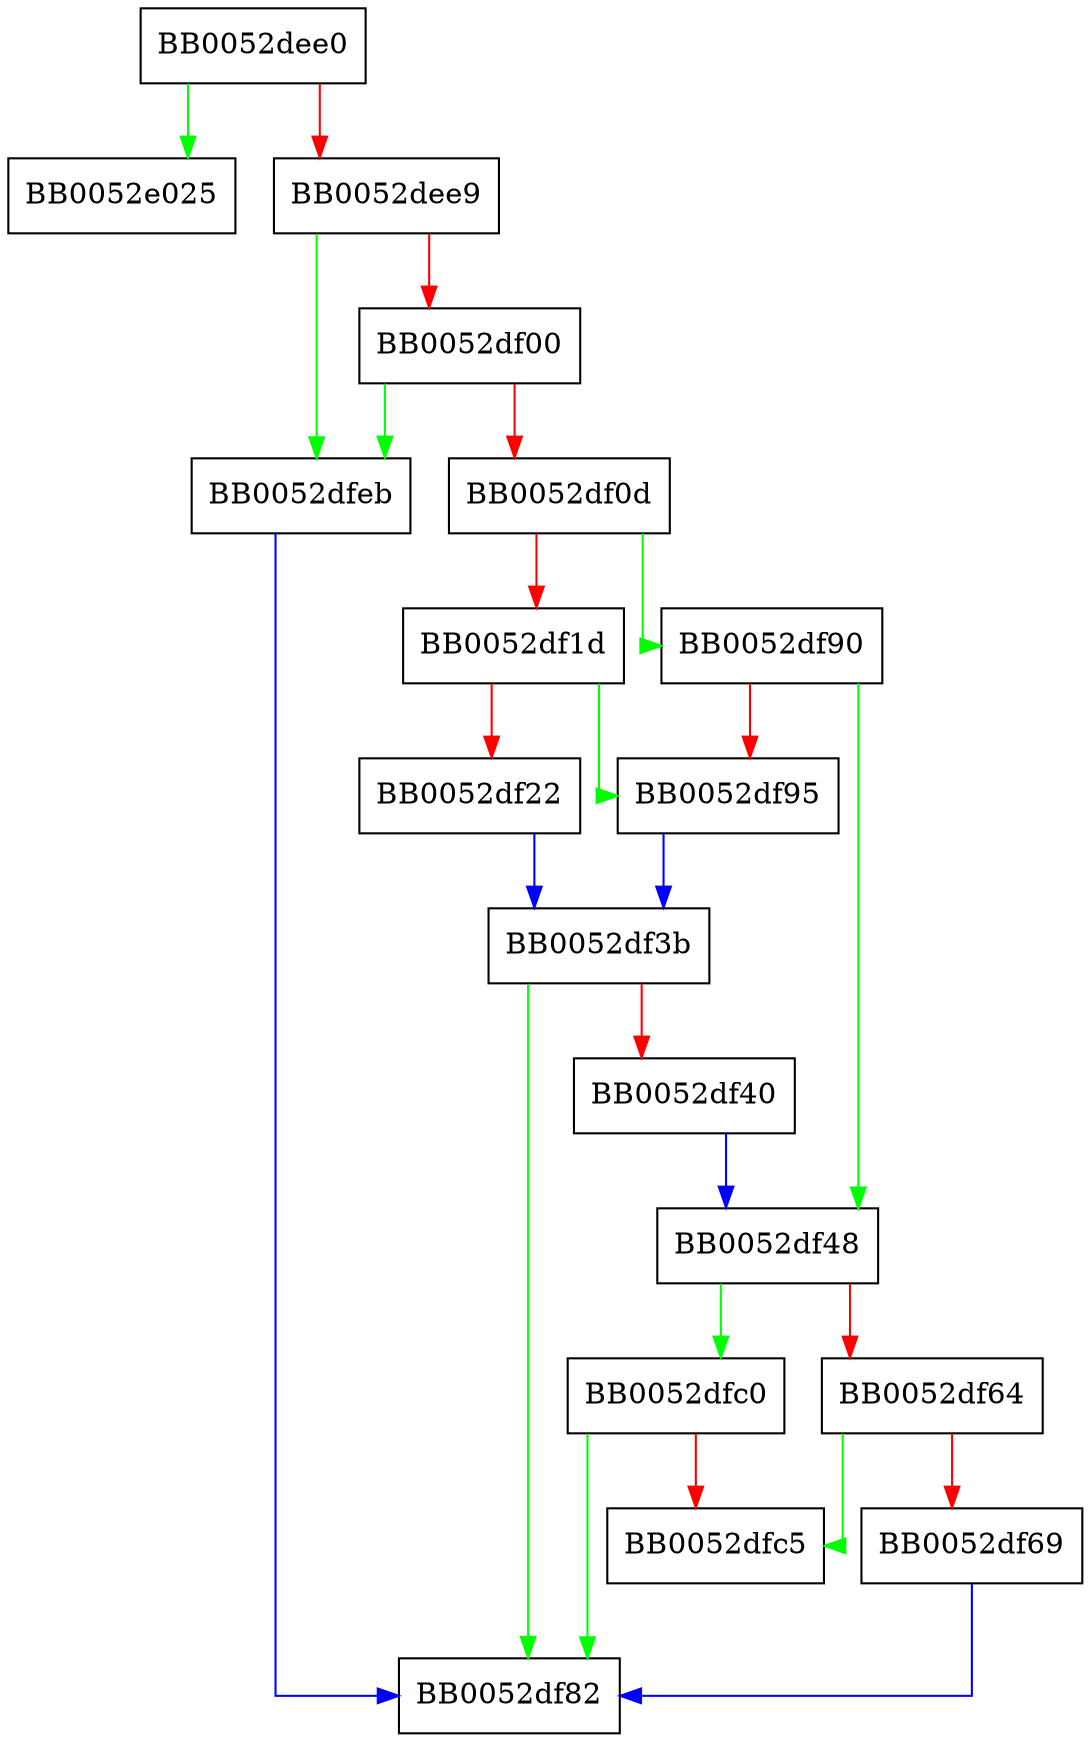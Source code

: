 digraph BIO_get_wpoll_descriptor {
  node [shape="box"];
  graph [splines=ortho];
  BB0052dee0 -> BB0052e025 [color="green"];
  BB0052dee0 -> BB0052dee9 [color="red"];
  BB0052dee9 -> BB0052dfeb [color="green"];
  BB0052dee9 -> BB0052df00 [color="red"];
  BB0052df00 -> BB0052dfeb [color="green"];
  BB0052df00 -> BB0052df0d [color="red"];
  BB0052df0d -> BB0052df90 [color="green"];
  BB0052df0d -> BB0052df1d [color="red"];
  BB0052df1d -> BB0052df95 [color="green"];
  BB0052df1d -> BB0052df22 [color="red"];
  BB0052df22 -> BB0052df3b [color="blue"];
  BB0052df3b -> BB0052df82 [color="green"];
  BB0052df3b -> BB0052df40 [color="red"];
  BB0052df40 -> BB0052df48 [color="blue"];
  BB0052df48 -> BB0052dfc0 [color="green"];
  BB0052df48 -> BB0052df64 [color="red"];
  BB0052df64 -> BB0052dfc5 [color="green"];
  BB0052df64 -> BB0052df69 [color="red"];
  BB0052df69 -> BB0052df82 [color="blue"];
  BB0052df90 -> BB0052df48 [color="green"];
  BB0052df90 -> BB0052df95 [color="red"];
  BB0052df95 -> BB0052df3b [color="blue"];
  BB0052dfc0 -> BB0052df82 [color="green"];
  BB0052dfc0 -> BB0052dfc5 [color="red"];
  BB0052dfeb -> BB0052df82 [color="blue"];
}